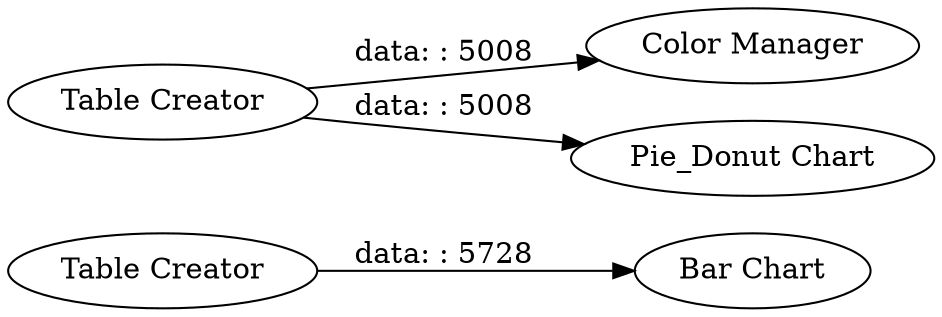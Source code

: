 digraph {
	"-8455345044608420555_1" [label="Table Creator"]
	"-8455345044608420555_3" [label="Table Creator"]
	"-8455345044608420555_2" [label="Bar Chart"]
	"-8455345044608420555_5" [label="Color Manager"]
	"-8455345044608420555_4" [label="Pie_Donut Chart"]
	"-8455345044608420555_1" -> "-8455345044608420555_2" [label="data: : 5728"]
	"-8455345044608420555_3" -> "-8455345044608420555_5" [label="data: : 5008"]
	"-8455345044608420555_3" -> "-8455345044608420555_4" [label="data: : 5008"]
	rankdir=LR
}
